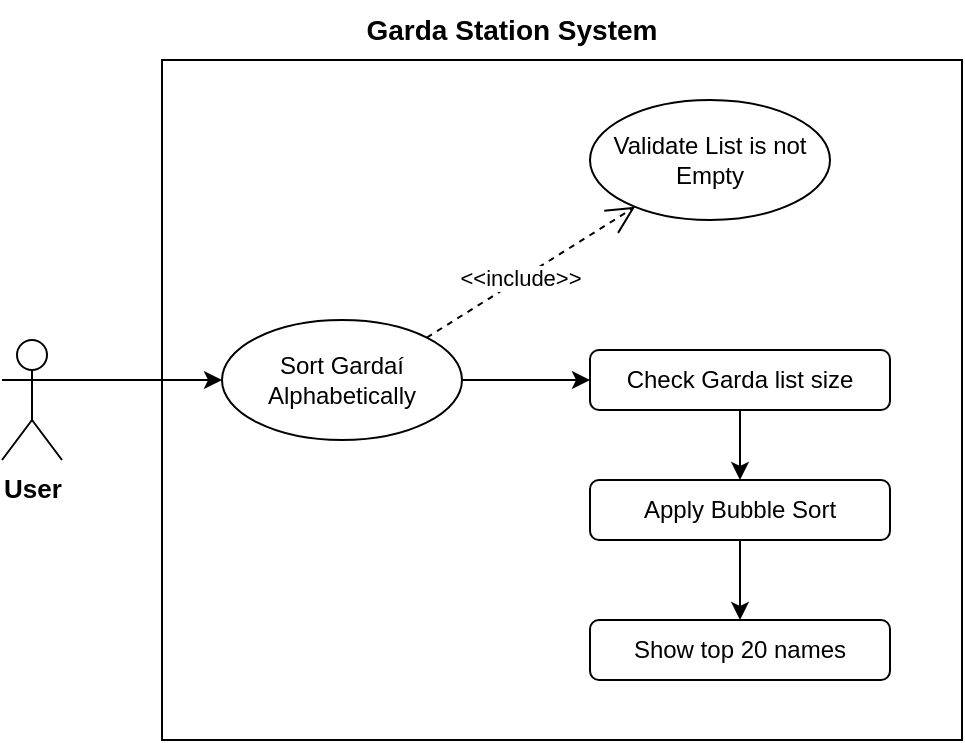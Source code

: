 <mxfile version="27.0.1">
  <diagram name="Page-1" id="Lpmpu0OVCcWrUfZRs6m8">
    <mxGraphModel dx="772" dy="483" grid="1" gridSize="10" guides="1" tooltips="1" connect="1" arrows="1" fold="1" page="1" pageScale="1" pageWidth="827" pageHeight="1169" math="0" shadow="0">
      <root>
        <mxCell id="0" />
        <mxCell id="1" parent="0" />
        <mxCell id="nYAVY8FeTcrVtfUFbqeo-1" value="" style="rounded=0;whiteSpace=wrap;html=1;" parent="1" vertex="1">
          <mxGeometry x="200" y="40" width="400" height="340" as="geometry" />
        </mxCell>
        <mxCell id="nYAVY8FeTcrVtfUFbqeo-2" value="&lt;b&gt;&lt;font style=&quot;font-size: 14px;&quot;&gt;Garda Station System&lt;/font&gt;&lt;/b&gt;" style="text;html=1;align=center;verticalAlign=middle;whiteSpace=wrap;rounded=0;" parent="1" vertex="1">
          <mxGeometry x="285" y="10" width="180" height="30" as="geometry" />
        </mxCell>
        <mxCell id="nYAVY8FeTcrVtfUFbqeo-3" value="&lt;b&gt;&lt;font style=&quot;font-size: 13px;&quot;&gt;User&lt;/font&gt;&lt;/b&gt;" style="shape=umlActor;verticalLabelPosition=bottom;verticalAlign=top;html=1;" parent="1" vertex="1">
          <mxGeometry x="120" y="180" width="30" height="60" as="geometry" />
        </mxCell>
        <mxCell id="nYAVY8FeTcrVtfUFbqeo-4" value="&lt;div&gt;Sort Gardaí Alphabetically&lt;/div&gt;" style="ellipse;whiteSpace=wrap;html=1;" parent="1" vertex="1">
          <mxGeometry x="230" y="170" width="120" height="60" as="geometry" />
        </mxCell>
        <mxCell id="nYAVY8FeTcrVtfUFbqeo-5" value="&lt;div&gt;Validate List is not Empty&lt;/div&gt;" style="ellipse;whiteSpace=wrap;html=1;" parent="1" vertex="1">
          <mxGeometry x="414" y="60" width="120" height="60" as="geometry" />
        </mxCell>
        <mxCell id="nYAVY8FeTcrVtfUFbqeo-6" value="" style="endArrow=open;endFill=1;endSize=12;html=1;rounded=0;exitX=1;exitY=0;exitDx=0;exitDy=0;dashed=1;" parent="1" source="nYAVY8FeTcrVtfUFbqeo-4" target="nYAVY8FeTcrVtfUFbqeo-5" edge="1">
          <mxGeometry width="160" relative="1" as="geometry">
            <mxPoint x="320" y="230" as="sourcePoint" />
            <mxPoint x="480" y="230" as="targetPoint" />
          </mxGeometry>
        </mxCell>
        <mxCell id="nYAVY8FeTcrVtfUFbqeo-14" value="&lt;div&gt;&amp;lt;&amp;lt;include&amp;gt;&amp;gt;&lt;/div&gt;" style="edgeLabel;html=1;align=center;verticalAlign=middle;resizable=0;points=[];" parent="nYAVY8FeTcrVtfUFbqeo-6" vertex="1" connectable="0">
          <mxGeometry x="-0.096" y="1" relative="1" as="geometry">
            <mxPoint as="offset" />
          </mxGeometry>
        </mxCell>
        <mxCell id="nYAVY8FeTcrVtfUFbqeo-7" value="Check Garda list size" style="rounded=1;whiteSpace=wrap;html=1;" parent="1" vertex="1">
          <mxGeometry x="414" y="185" width="150" height="30" as="geometry" />
        </mxCell>
        <mxCell id="nYAVY8FeTcrVtfUFbqeo-8" value="Apply Bubble Sort" style="rounded=1;whiteSpace=wrap;html=1;" parent="1" vertex="1">
          <mxGeometry x="414" y="250" width="150" height="30" as="geometry" />
        </mxCell>
        <mxCell id="nYAVY8FeTcrVtfUFbqeo-9" value="Show top 20 names" style="rounded=1;whiteSpace=wrap;html=1;" parent="1" vertex="1">
          <mxGeometry x="414" y="320" width="150" height="30" as="geometry" />
        </mxCell>
        <mxCell id="nYAVY8FeTcrVtfUFbqeo-10" value="" style="endArrow=classic;html=1;rounded=0;exitX=0.5;exitY=1;exitDx=0;exitDy=0;entryX=0.5;entryY=0;entryDx=0;entryDy=0;" parent="1" source="nYAVY8FeTcrVtfUFbqeo-7" target="nYAVY8FeTcrVtfUFbqeo-8" edge="1">
          <mxGeometry width="50" height="50" relative="1" as="geometry">
            <mxPoint x="380" y="260" as="sourcePoint" />
            <mxPoint x="430" y="210" as="targetPoint" />
          </mxGeometry>
        </mxCell>
        <mxCell id="nYAVY8FeTcrVtfUFbqeo-11" value="" style="endArrow=classic;html=1;rounded=0;exitX=0.5;exitY=1;exitDx=0;exitDy=0;entryX=0.5;entryY=0;entryDx=0;entryDy=0;" parent="1" source="nYAVY8FeTcrVtfUFbqeo-8" target="nYAVY8FeTcrVtfUFbqeo-9" edge="1">
          <mxGeometry width="50" height="50" relative="1" as="geometry">
            <mxPoint x="380" y="260" as="sourcePoint" />
            <mxPoint x="430" y="210" as="targetPoint" />
          </mxGeometry>
        </mxCell>
        <mxCell id="nYAVY8FeTcrVtfUFbqeo-12" value="" style="endArrow=classic;html=1;rounded=0;exitX=1;exitY=0.5;exitDx=0;exitDy=0;entryX=0;entryY=0.5;entryDx=0;entryDy=0;" parent="1" source="nYAVY8FeTcrVtfUFbqeo-4" target="nYAVY8FeTcrVtfUFbqeo-7" edge="1">
          <mxGeometry width="50" height="50" relative="1" as="geometry">
            <mxPoint x="380" y="260" as="sourcePoint" />
            <mxPoint x="430" y="210" as="targetPoint" />
          </mxGeometry>
        </mxCell>
        <mxCell id="nYAVY8FeTcrVtfUFbqeo-13" value="" style="endArrow=classic;html=1;rounded=0;exitX=1;exitY=0.333;exitDx=0;exitDy=0;exitPerimeter=0;entryX=0;entryY=0.5;entryDx=0;entryDy=0;" parent="1" source="nYAVY8FeTcrVtfUFbqeo-3" target="nYAVY8FeTcrVtfUFbqeo-4" edge="1">
          <mxGeometry width="50" height="50" relative="1" as="geometry">
            <mxPoint x="380" y="260" as="sourcePoint" />
            <mxPoint x="430" y="210" as="targetPoint" />
          </mxGeometry>
        </mxCell>
      </root>
    </mxGraphModel>
  </diagram>
</mxfile>
